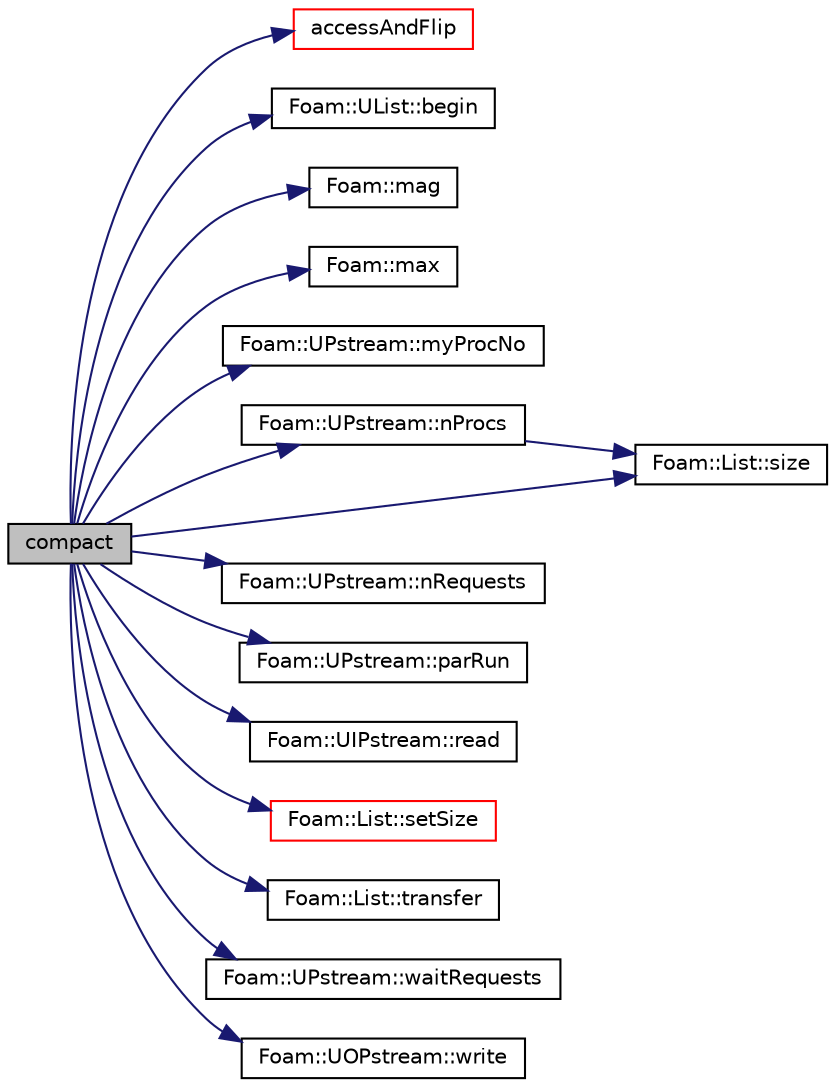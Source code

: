 digraph "compact"
{
  bgcolor="transparent";
  edge [fontname="Helvetica",fontsize="10",labelfontname="Helvetica",labelfontsize="10"];
  node [fontname="Helvetica",fontsize="10",shape=record];
  rankdir="LR";
  Node1 [label="compact",height=0.2,width=0.4,color="black", fillcolor="grey75", style="filled", fontcolor="black"];
  Node1 -> Node2 [color="midnightblue",fontsize="10",style="solid",fontname="Helvetica"];
  Node2 [label="accessAndFlip",height=0.2,width=0.4,color="red",URL="$a01433.html#a6683368358f03487c7ff5a6b55aed9b6"];
  Node1 -> Node3 [color="midnightblue",fontsize="10",style="solid",fontname="Helvetica"];
  Node3 [label="Foam::UList::begin",height=0.2,width=0.4,color="black",URL="$a02842.html#a8a0643ef7f391465066f7f07d45ce934",tooltip="Return an iterator to begin traversing the UList. "];
  Node1 -> Node4 [color="midnightblue",fontsize="10",style="solid",fontname="Helvetica"];
  Node4 [label="Foam::mag",height=0.2,width=0.4,color="black",URL="$a10887.html#a929da2a3fdcf3dacbbe0487d3a330dae"];
  Node1 -> Node5 [color="midnightblue",fontsize="10",style="solid",fontname="Helvetica"];
  Node5 [label="Foam::max",height=0.2,width=0.4,color="black",URL="$a10887.html#ac993e906cf2774ae77e666bc24e81733"];
  Node1 -> Node6 [color="midnightblue",fontsize="10",style="solid",fontname="Helvetica"];
  Node6 [label="Foam::UPstream::myProcNo",height=0.2,width=0.4,color="black",URL="$a02873.html#afc74d89573de32a3032c916f8cdd1733",tooltip="Number of this process (starting from masterNo() = 0) "];
  Node1 -> Node7 [color="midnightblue",fontsize="10",style="solid",fontname="Helvetica"];
  Node7 [label="Foam::UPstream::nProcs",height=0.2,width=0.4,color="black",URL="$a02873.html#aada0e04d8127eda8ee95be0772754a4f",tooltip="Number of processes in parallel run. "];
  Node7 -> Node8 [color="midnightblue",fontsize="10",style="solid",fontname="Helvetica"];
  Node8 [label="Foam::List::size",height=0.2,width=0.4,color="black",URL="$a01392.html#a8a5f6fa29bd4b500caf186f60245b384",tooltip="Override size to be inconsistent with allocated storage. "];
  Node1 -> Node9 [color="midnightblue",fontsize="10",style="solid",fontname="Helvetica"];
  Node9 [label="Foam::UPstream::nRequests",height=0.2,width=0.4,color="black",URL="$a02873.html#a85d3ef750354c4fb119608680f4e857f",tooltip="Get number of outstanding requests. "];
  Node1 -> Node10 [color="midnightblue",fontsize="10",style="solid",fontname="Helvetica"];
  Node10 [label="Foam::UPstream::parRun",height=0.2,width=0.4,color="black",URL="$a02873.html#adbb27f04b5705440fb8b09f278059011",tooltip="Is this a parallel run? "];
  Node1 -> Node11 [color="midnightblue",fontsize="10",style="solid",fontname="Helvetica"];
  Node11 [label="Foam::UIPstream::read",height=0.2,width=0.4,color="black",URL="$a02841.html#a732980587e5b9c409ae433d73ca8698e",tooltip="Read into given buffer from given processor and return the. "];
  Node1 -> Node12 [color="midnightblue",fontsize="10",style="solid",fontname="Helvetica"];
  Node12 [label="Foam::List::setSize",height=0.2,width=0.4,color="red",URL="$a01392.html#aedb985ffeaf1bdbfeccc2a8730405703",tooltip="Reset size of List. "];
  Node1 -> Node8 [color="midnightblue",fontsize="10",style="solid",fontname="Helvetica"];
  Node1 -> Node13 [color="midnightblue",fontsize="10",style="solid",fontname="Helvetica"];
  Node13 [label="Foam::List::transfer",height=0.2,width=0.4,color="black",URL="$a01392.html#a25ad1d2084d16b234b0cf91c07e832c0",tooltip="Transfer the contents of the argument List into this list. "];
  Node1 -> Node14 [color="midnightblue",fontsize="10",style="solid",fontname="Helvetica"];
  Node14 [label="Foam::UPstream::waitRequests",height=0.2,width=0.4,color="black",URL="$a02873.html#abed3ff74e2b43482349dd8be25901d3e",tooltip="Wait until all requests (from start onwards) have finished. "];
  Node1 -> Node15 [color="midnightblue",fontsize="10",style="solid",fontname="Helvetica"];
  Node15 [label="Foam::UOPstream::write",height=0.2,width=0.4,color="black",URL="$a02870.html#a0efefd773fa79fc3b687978f9e1ee9ba",tooltip="Write given buffer to given processor. "];
}
